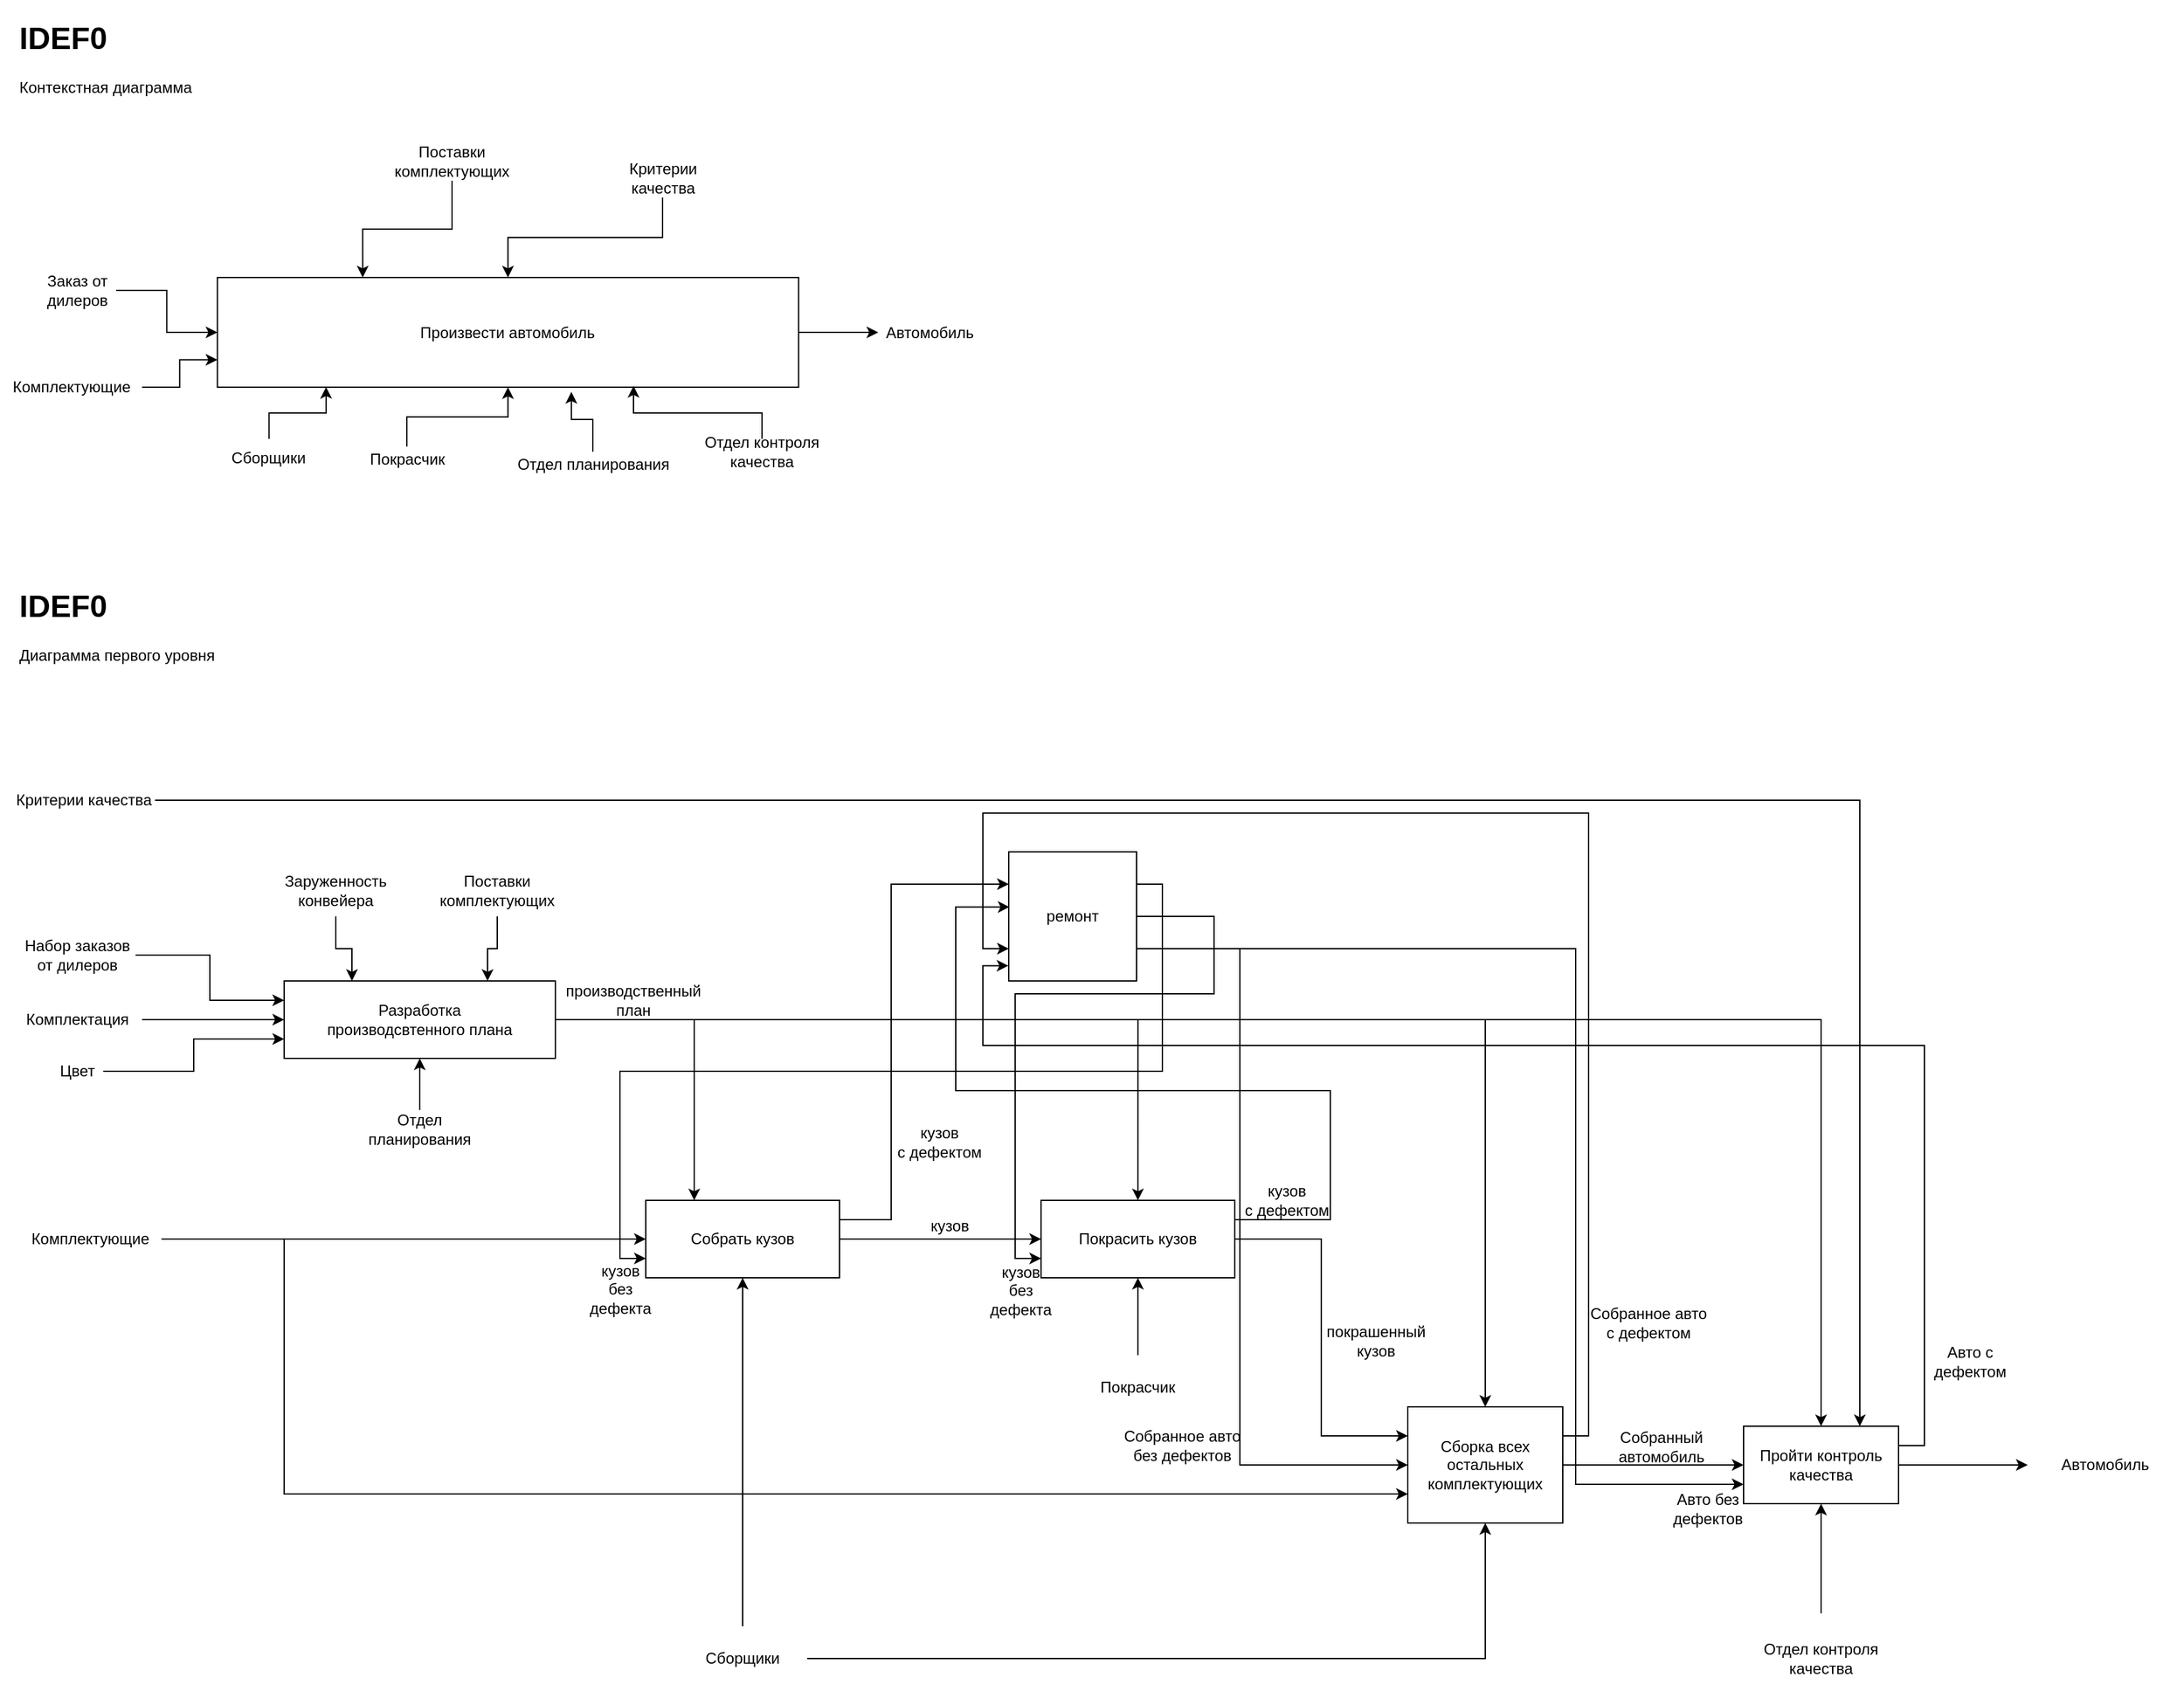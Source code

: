<mxfile version="12.8.8" type="github"><diagram id="VC0IekiEO7ucj2XYCSg_" name="Page-1"><mxGraphModel dx="1468" dy="844" grid="1" gridSize="10" guides="1" tooltips="1" connect="1" arrows="1" fold="1" page="1" pageScale="1" pageWidth="827" pageHeight="1169" math="0" shadow="0"><root><mxCell id="0"/><mxCell id="1" parent="0"/><mxCell id="wjq3-o9U-0rKwHpTt2qk-8" style="edgeStyle=orthogonalEdgeStyle;rounded=0;orthogonalLoop=1;jettySize=auto;html=1;entryX=0;entryY=0.5;entryDx=0;entryDy=0;" parent="1" source="wjq3-o9U-0rKwHpTt2qk-6" target="wjq3-o9U-0rKwHpTt2qk-7" edge="1"><mxGeometry relative="1" as="geometry"><mxPoint x="310" y="270" as="targetPoint"/></mxGeometry></mxCell><mxCell id="wjq3-o9U-0rKwHpTt2qk-6" value="Заказ от дилеров" style="text;html=1;strokeColor=none;fillColor=none;align=center;verticalAlign=middle;whiteSpace=wrap;rounded=0;" parent="1" vertex="1"><mxGeometry x="50" y="250" width="60" height="30" as="geometry"/></mxCell><mxCell id="wjq3-o9U-0rKwHpTt2qk-10" style="edgeStyle=orthogonalEdgeStyle;rounded=0;orthogonalLoop=1;jettySize=auto;html=1;" parent="1" source="wjq3-o9U-0rKwHpTt2qk-7" target="wjq3-o9U-0rKwHpTt2qk-9" edge="1"><mxGeometry relative="1" as="geometry"/></mxCell><mxCell id="wjq3-o9U-0rKwHpTt2qk-7" value="Произвести автомобиль" style="rounded=0;whiteSpace=wrap;html=1;" parent="1" vertex="1"><mxGeometry x="188.33" y="255" width="450" height="85" as="geometry"/></mxCell><mxCell id="wjq3-o9U-0rKwHpTt2qk-9" value="Автомобиль" style="text;html=1;strokeColor=none;fillColor=none;align=center;verticalAlign=middle;whiteSpace=wrap;rounded=0;" parent="1" vertex="1"><mxGeometry x="700" y="287.5" width="80" height="20" as="geometry"/></mxCell><mxCell id="SGDvvu0s5zJlcGL9rwgw-12" style="edgeStyle=orthogonalEdgeStyle;rounded=0;orthogonalLoop=1;jettySize=auto;html=1;entryX=0.25;entryY=0;entryDx=0;entryDy=0;" edge="1" parent="1" source="wjq3-o9U-0rKwHpTt2qk-16" target="wjq3-o9U-0rKwHpTt2qk-7"><mxGeometry relative="1" as="geometry"/></mxCell><mxCell id="wjq3-o9U-0rKwHpTt2qk-16" value="Поставки комплектующих" style="text;html=1;strokeColor=none;fillColor=none;align=center;verticalAlign=middle;whiteSpace=wrap;rounded=0;" parent="1" vertex="1"><mxGeometry x="310" y="150" width="120" height="30" as="geometry"/></mxCell><mxCell id="wjq3-o9U-0rKwHpTt2qk-33" style="edgeStyle=orthogonalEdgeStyle;rounded=0;orthogonalLoop=1;jettySize=auto;html=1;entryX=0.187;entryY=0.998;entryDx=0;entryDy=0;entryPerimeter=0;" parent="1" source="wjq3-o9U-0rKwHpTt2qk-19" target="wjq3-o9U-0rKwHpTt2qk-7" edge="1"><mxGeometry relative="1" as="geometry"/></mxCell><mxCell id="wjq3-o9U-0rKwHpTt2qk-19" value="Сборщики" style="text;html=1;strokeColor=none;fillColor=none;align=center;verticalAlign=middle;whiteSpace=wrap;rounded=0;" parent="1" vertex="1"><mxGeometry x="188.33" y="380" width="80" height="30" as="geometry"/></mxCell><mxCell id="wjq3-o9U-0rKwHpTt2qk-32" style="edgeStyle=orthogonalEdgeStyle;rounded=0;orthogonalLoop=1;jettySize=auto;html=1;entryX=0.716;entryY=0.988;entryDx=0;entryDy=0;entryPerimeter=0;" parent="1" source="wjq3-o9U-0rKwHpTt2qk-20" target="wjq3-o9U-0rKwHpTt2qk-7" edge="1"><mxGeometry relative="1" as="geometry"/></mxCell><mxCell id="wjq3-o9U-0rKwHpTt2qk-20" value="Отдел контроля качества" style="text;html=1;strokeColor=none;fillColor=none;align=center;verticalAlign=middle;whiteSpace=wrap;rounded=0;" parent="1" vertex="1"><mxGeometry x="550" y="380" width="120" height="20" as="geometry"/></mxCell><mxCell id="wjq3-o9U-0rKwHpTt2qk-37" value="&lt;h1&gt;IDEF0&lt;/h1&gt;&lt;div&gt;Контекстная диаграмма&lt;/div&gt;" style="text;html=1;strokeColor=none;fillColor=none;spacing=5;spacingTop=-20;whiteSpace=wrap;overflow=hidden;rounded=0;" parent="1" vertex="1"><mxGeometry x="30" y="50" width="190" height="120" as="geometry"/></mxCell><mxCell id="wjq3-o9U-0rKwHpTt2qk-38" value="&lt;h1&gt;IDEF0&lt;/h1&gt;&lt;div&gt;Диаграмма первого уровня&lt;/div&gt;" style="text;html=1;strokeColor=none;fillColor=none;spacing=5;spacingTop=-20;whiteSpace=wrap;overflow=hidden;rounded=0;" parent="1" vertex="1"><mxGeometry x="30" y="490" width="190" height="120" as="geometry"/></mxCell><mxCell id="wjq3-o9U-0rKwHpTt2qk-50" style="edgeStyle=orthogonalEdgeStyle;rounded=0;orthogonalLoop=1;jettySize=auto;html=1;entryX=0;entryY=0.25;entryDx=0;entryDy=0;" parent="1" source="wjq3-o9U-0rKwHpTt2qk-40" target="wjq3-o9U-0rKwHpTt2qk-46" edge="1"><mxGeometry relative="1" as="geometry"/></mxCell><mxCell id="wjq3-o9U-0rKwHpTt2qk-40" value="Набор заказов от дилеров" style="text;html=1;strokeColor=none;fillColor=none;align=center;verticalAlign=middle;whiteSpace=wrap;rounded=0;" parent="1" vertex="1"><mxGeometry x="35" y="760" width="90" height="40" as="geometry"/></mxCell><mxCell id="wjq3-o9U-0rKwHpTt2qk-54" style="edgeStyle=orthogonalEdgeStyle;rounded=0;orthogonalLoop=1;jettySize=auto;html=1;entryX=0;entryY=0.75;entryDx=0;entryDy=0;" parent="1" source="wjq3-o9U-0rKwHpTt2qk-42" target="wjq3-o9U-0rKwHpTt2qk-46" edge="1"><mxGeometry relative="1" as="geometry"/></mxCell><mxCell id="wjq3-o9U-0rKwHpTt2qk-42" value="Цвет" style="text;html=1;strokeColor=none;fillColor=none;align=center;verticalAlign=middle;whiteSpace=wrap;rounded=0;" parent="1" vertex="1"><mxGeometry x="60" y="860" width="40" height="20" as="geometry"/></mxCell><mxCell id="wjq3-o9U-0rKwHpTt2qk-53" style="edgeStyle=orthogonalEdgeStyle;rounded=0;orthogonalLoop=1;jettySize=auto;html=1;entryX=0;entryY=0.5;entryDx=0;entryDy=0;" parent="1" source="wjq3-o9U-0rKwHpTt2qk-45" target="wjq3-o9U-0rKwHpTt2qk-46" edge="1"><mxGeometry relative="1" as="geometry"/></mxCell><mxCell id="wjq3-o9U-0rKwHpTt2qk-45" value="Комплектация" style="text;html=1;strokeColor=none;fillColor=none;align=center;verticalAlign=middle;whiteSpace=wrap;rounded=0;" parent="1" vertex="1"><mxGeometry x="30" y="820" width="100" height="20" as="geometry"/></mxCell><mxCell id="wjq3-o9U-0rKwHpTt2qk-69" style="edgeStyle=orthogonalEdgeStyle;rounded=0;orthogonalLoop=1;jettySize=auto;html=1;entryX=0.25;entryY=0;entryDx=0;entryDy=0;" parent="1" source="wjq3-o9U-0rKwHpTt2qk-46" target="wjq3-o9U-0rKwHpTt2qk-66" edge="1"><mxGeometry relative="1" as="geometry"/></mxCell><mxCell id="wjq3-o9U-0rKwHpTt2qk-76" style="edgeStyle=orthogonalEdgeStyle;rounded=0;orthogonalLoop=1;jettySize=auto;html=1;entryX=0.5;entryY=0;entryDx=0;entryDy=0;" parent="1" source="wjq3-o9U-0rKwHpTt2qk-46" target="wjq3-o9U-0rKwHpTt2qk-67" edge="1"><mxGeometry relative="1" as="geometry"/></mxCell><mxCell id="wjq3-o9U-0rKwHpTt2qk-88" style="edgeStyle=orthogonalEdgeStyle;rounded=0;orthogonalLoop=1;jettySize=auto;html=1;entryX=0.5;entryY=0;entryDx=0;entryDy=0;" parent="1" source="wjq3-o9U-0rKwHpTt2qk-46" target="wjq3-o9U-0rKwHpTt2qk-79" edge="1"><mxGeometry relative="1" as="geometry"/></mxCell><mxCell id="wjq3-o9U-0rKwHpTt2qk-95" style="edgeStyle=orthogonalEdgeStyle;rounded=0;orthogonalLoop=1;jettySize=auto;html=1;entryX=0.5;entryY=0;entryDx=0;entryDy=0;" parent="1" source="wjq3-o9U-0rKwHpTt2qk-46" target="wjq3-o9U-0rKwHpTt2qk-89" edge="1"><mxGeometry relative="1" as="geometry"/></mxCell><mxCell id="wjq3-o9U-0rKwHpTt2qk-46" value="Разработка &lt;br&gt;производсвтенного плана" style="rounded=0;whiteSpace=wrap;html=1;" parent="1" vertex="1"><mxGeometry x="240" y="800" width="210" height="60" as="geometry"/></mxCell><mxCell id="wjq3-o9U-0rKwHpTt2qk-56" style="edgeStyle=orthogonalEdgeStyle;rounded=0;orthogonalLoop=1;jettySize=auto;html=1;entryX=0.5;entryY=1;entryDx=0;entryDy=0;" parent="1" source="wjq3-o9U-0rKwHpTt2qk-55" target="wjq3-o9U-0rKwHpTt2qk-46" edge="1"><mxGeometry relative="1" as="geometry"/></mxCell><mxCell id="wjq3-o9U-0rKwHpTt2qk-55" value="Отдел планирования" style="text;html=1;strokeColor=none;fillColor=none;align=center;verticalAlign=middle;whiteSpace=wrap;rounded=0;" parent="1" vertex="1"><mxGeometry x="300" y="900" width="90" height="30" as="geometry"/></mxCell><mxCell id="wjq3-o9U-0rKwHpTt2qk-61" style="edgeStyle=orthogonalEdgeStyle;rounded=0;orthogonalLoop=1;jettySize=auto;html=1;entryX=0.25;entryY=0;entryDx=0;entryDy=0;" parent="1" source="wjq3-o9U-0rKwHpTt2qk-57" target="wjq3-o9U-0rKwHpTt2qk-46" edge="1"><mxGeometry relative="1" as="geometry"/></mxCell><mxCell id="wjq3-o9U-0rKwHpTt2qk-57" value="Заруженность конвейера" style="text;html=1;strokeColor=none;fillColor=none;align=center;verticalAlign=middle;whiteSpace=wrap;rounded=0;" parent="1" vertex="1"><mxGeometry x="240" y="710" width="80" height="40" as="geometry"/></mxCell><mxCell id="wjq3-o9U-0rKwHpTt2qk-65" style="edgeStyle=orthogonalEdgeStyle;rounded=0;orthogonalLoop=1;jettySize=auto;html=1;entryX=0.75;entryY=0;entryDx=0;entryDy=0;" parent="1" source="wjq3-o9U-0rKwHpTt2qk-62" target="wjq3-o9U-0rKwHpTt2qk-46" edge="1"><mxGeometry relative="1" as="geometry"/></mxCell><mxCell id="wjq3-o9U-0rKwHpTt2qk-62" value="Поставки комплектующих" style="text;html=1;strokeColor=none;fillColor=none;align=center;verticalAlign=middle;whiteSpace=wrap;rounded=0;" parent="1" vertex="1"><mxGeometry x="360" y="710" width="90" height="40" as="geometry"/></mxCell><mxCell id="wjq3-o9U-0rKwHpTt2qk-68" style="edgeStyle=orthogonalEdgeStyle;rounded=0;orthogonalLoop=1;jettySize=auto;html=1;entryX=0;entryY=0.5;entryDx=0;entryDy=0;" parent="1" source="wjq3-o9U-0rKwHpTt2qk-66" target="wjq3-o9U-0rKwHpTt2qk-67" edge="1"><mxGeometry relative="1" as="geometry"/></mxCell><mxCell id="wjq3-o9U-0rKwHpTt2qk-71" style="edgeStyle=orthogonalEdgeStyle;rounded=0;orthogonalLoop=1;jettySize=auto;html=1;entryX=0;entryY=0.5;entryDx=0;entryDy=0;" parent="1" source="wjq3-o9U-0rKwHpTt2qk-70" target="wjq3-o9U-0rKwHpTt2qk-66" edge="1"><mxGeometry relative="1" as="geometry"/></mxCell><mxCell id="wjq3-o9U-0rKwHpTt2qk-84" style="edgeStyle=orthogonalEdgeStyle;rounded=0;orthogonalLoop=1;jettySize=auto;html=1;entryX=0;entryY=0.75;entryDx=0;entryDy=0;" parent="1" source="wjq3-o9U-0rKwHpTt2qk-70" target="wjq3-o9U-0rKwHpTt2qk-79" edge="1"><mxGeometry relative="1" as="geometry"><Array as="points"><mxPoint x="240" y="1000"/><mxPoint x="240" y="1198"/></Array></mxGeometry></mxCell><mxCell id="wjq3-o9U-0rKwHpTt2qk-70" value="Комплектующие" style="text;html=1;strokeColor=none;fillColor=none;align=center;verticalAlign=middle;whiteSpace=wrap;rounded=0;" parent="1" vertex="1"><mxGeometry x="35" y="985" width="110" height="30" as="geometry"/></mxCell><mxCell id="wjq3-o9U-0rKwHpTt2qk-90" style="edgeStyle=orthogonalEdgeStyle;rounded=0;orthogonalLoop=1;jettySize=auto;html=1;entryX=0;entryY=0.5;entryDx=0;entryDy=0;" parent="1" source="wjq3-o9U-0rKwHpTt2qk-79" target="wjq3-o9U-0rKwHpTt2qk-89" edge="1"><mxGeometry relative="1" as="geometry"/></mxCell><mxCell id="SGDvvu0s5zJlcGL9rwgw-37" style="edgeStyle=orthogonalEdgeStyle;rounded=0;orthogonalLoop=1;jettySize=auto;html=1;exitX=1;exitY=0.25;exitDx=0;exitDy=0;entryX=0;entryY=0.75;entryDx=0;entryDy=0;" edge="1" parent="1" source="wjq3-o9U-0rKwHpTt2qk-79" target="SGDvvu0s5zJlcGL9rwgw-26"><mxGeometry relative="1" as="geometry"><Array as="points"><mxPoint x="1250" y="1153"/><mxPoint x="1250" y="670"/><mxPoint x="781" y="670"/><mxPoint x="781" y="775"/></Array></mxGeometry></mxCell><mxCell id="wjq3-o9U-0rKwHpTt2qk-79" value="Сборка всех остальных комплектующих" style="rounded=0;whiteSpace=wrap;html=1;" parent="1" vertex="1"><mxGeometry x="1110" y="1130" width="120" height="90" as="geometry"/></mxCell><mxCell id="wjq3-o9U-0rKwHpTt2qk-80" style="edgeStyle=orthogonalEdgeStyle;rounded=0;orthogonalLoop=1;jettySize=auto;html=1;entryX=0;entryY=0.25;entryDx=0;entryDy=0;" parent="1" source="wjq3-o9U-0rKwHpTt2qk-67" target="wjq3-o9U-0rKwHpTt2qk-79" edge="1"><mxGeometry relative="1" as="geometry"/></mxCell><mxCell id="SGDvvu0s5zJlcGL9rwgw-27" style="edgeStyle=orthogonalEdgeStyle;rounded=0;orthogonalLoop=1;jettySize=auto;html=1;exitX=1;exitY=0.25;exitDx=0;exitDy=0;entryX=0;entryY=0.25;entryDx=0;entryDy=0;" edge="1" parent="1" source="wjq3-o9U-0rKwHpTt2qk-66" target="SGDvvu0s5zJlcGL9rwgw-26"><mxGeometry relative="1" as="geometry"><Array as="points"><mxPoint x="710" y="985"/><mxPoint x="710" y="725"/></Array></mxGeometry></mxCell><mxCell id="wjq3-o9U-0rKwHpTt2qk-66" value="Собрать кузов" style="rounded=0;whiteSpace=wrap;html=1;" parent="1" vertex="1"><mxGeometry x="520" y="970" width="150" height="60" as="geometry"/></mxCell><mxCell id="wjq3-o9U-0rKwHpTt2qk-98" style="edgeStyle=orthogonalEdgeStyle;rounded=0;orthogonalLoop=1;jettySize=auto;html=1;entryX=0.5;entryY=1;entryDx=0;entryDy=0;" parent="1" source="wjq3-o9U-0rKwHpTt2qk-72" target="wjq3-o9U-0rKwHpTt2qk-79" edge="1"><mxGeometry relative="1" as="geometry"/></mxCell><mxCell id="wjq3-o9U-0rKwHpTt2qk-72" value="Сборщики" style="text;html=1;strokeColor=none;fillColor=none;align=center;verticalAlign=middle;whiteSpace=wrap;rounded=0;" parent="1" vertex="1"><mxGeometry x="545" y="1300" width="100" height="50" as="geometry"/></mxCell><mxCell id="wjq3-o9U-0rKwHpTt2qk-73" style="edgeStyle=orthogonalEdgeStyle;rounded=0;orthogonalLoop=1;jettySize=auto;html=1;entryX=0.5;entryY=1;entryDx=0;entryDy=0;" parent="1" source="wjq3-o9U-0rKwHpTt2qk-72" target="wjq3-o9U-0rKwHpTt2qk-66" edge="1"><mxGeometry relative="1" as="geometry"/></mxCell><mxCell id="SGDvvu0s5zJlcGL9rwgw-33" style="edgeStyle=orthogonalEdgeStyle;rounded=0;orthogonalLoop=1;jettySize=auto;html=1;exitX=1;exitY=0.25;exitDx=0;exitDy=0;entryX=0.006;entryY=0.427;entryDx=0;entryDy=0;entryPerimeter=0;" edge="1" parent="1" source="wjq3-o9U-0rKwHpTt2qk-67" target="SGDvvu0s5zJlcGL9rwgw-26"><mxGeometry relative="1" as="geometry"><Array as="points"><mxPoint x="1050" y="985"/><mxPoint x="1050" y="885"/><mxPoint x="760" y="885"/><mxPoint x="760" y="743"/></Array></mxGeometry></mxCell><mxCell id="wjq3-o9U-0rKwHpTt2qk-67" value="Покрасить кузов" style="rounded=0;whiteSpace=wrap;html=1;" parent="1" vertex="1"><mxGeometry x="826.06" y="970" width="150" height="60" as="geometry"/></mxCell><mxCell id="wjq3-o9U-0rKwHpTt2qk-74" value="Покрасчик" style="text;html=1;strokeColor=none;fillColor=none;align=center;verticalAlign=middle;whiteSpace=wrap;rounded=0;" parent="1" vertex="1"><mxGeometry x="851.06" y="1090" width="100" height="50" as="geometry"/></mxCell><mxCell id="wjq3-o9U-0rKwHpTt2qk-75" style="edgeStyle=orthogonalEdgeStyle;rounded=0;orthogonalLoop=1;jettySize=auto;html=1;entryX=0.5;entryY=1;entryDx=0;entryDy=0;" parent="1" source="wjq3-o9U-0rKwHpTt2qk-74" target="wjq3-o9U-0rKwHpTt2qk-67" edge="1"><mxGeometry relative="1" as="geometry"/></mxCell><mxCell id="wjq3-o9U-0rKwHpTt2qk-94" style="edgeStyle=orthogonalEdgeStyle;rounded=0;orthogonalLoop=1;jettySize=auto;html=1;" parent="1" source="wjq3-o9U-0rKwHpTt2qk-89" target="wjq3-o9U-0rKwHpTt2qk-93" edge="1"><mxGeometry relative="1" as="geometry"/></mxCell><mxCell id="SGDvvu0s5zJlcGL9rwgw-41" style="edgeStyle=orthogonalEdgeStyle;rounded=0;orthogonalLoop=1;jettySize=auto;html=1;exitX=1;exitY=0.25;exitDx=0;exitDy=0;entryX=-0.003;entryY=0.882;entryDx=0;entryDy=0;entryPerimeter=0;" edge="1" parent="1" source="wjq3-o9U-0rKwHpTt2qk-89" target="SGDvvu0s5zJlcGL9rwgw-26"><mxGeometry relative="1" as="geometry"><Array as="points"><mxPoint x="1510" y="1160"/><mxPoint x="1510" y="850"/><mxPoint x="781" y="850"/><mxPoint x="781" y="788"/></Array></mxGeometry></mxCell><mxCell id="wjq3-o9U-0rKwHpTt2qk-89" value="Пройти контроль качества" style="rounded=0;whiteSpace=wrap;html=1;" parent="1" vertex="1"><mxGeometry x="1370" y="1145" width="120" height="60" as="geometry"/></mxCell><mxCell id="wjq3-o9U-0rKwHpTt2qk-92" style="edgeStyle=orthogonalEdgeStyle;rounded=0;orthogonalLoop=1;jettySize=auto;html=1;entryX=0.5;entryY=1;entryDx=0;entryDy=0;" parent="1" source="wjq3-o9U-0rKwHpTt2qk-91" target="wjq3-o9U-0rKwHpTt2qk-89" edge="1"><mxGeometry relative="1" as="geometry"/></mxCell><mxCell id="wjq3-o9U-0rKwHpTt2qk-91" value="Отдел контроля качества" style="text;html=1;strokeColor=none;fillColor=none;align=center;verticalAlign=middle;whiteSpace=wrap;rounded=0;" parent="1" vertex="1"><mxGeometry x="1380" y="1290" width="100" height="70" as="geometry"/></mxCell><mxCell id="wjq3-o9U-0rKwHpTt2qk-93" value="Автомобиль" style="text;html=1;strokeColor=none;fillColor=none;align=center;verticalAlign=middle;whiteSpace=wrap;rounded=0;" parent="1" vertex="1"><mxGeometry x="1590" y="1150" width="120" height="50" as="geometry"/></mxCell><mxCell id="wjq3-o9U-0rKwHpTt2qk-97" style="edgeStyle=orthogonalEdgeStyle;rounded=0;orthogonalLoop=1;jettySize=auto;html=1;entryX=0.75;entryY=0;entryDx=0;entryDy=0;" parent="1" source="wjq3-o9U-0rKwHpTt2qk-96" target="wjq3-o9U-0rKwHpTt2qk-89" edge="1"><mxGeometry relative="1" as="geometry"/></mxCell><mxCell id="wjq3-o9U-0rKwHpTt2qk-96" value="Критерии качества" style="text;html=1;strokeColor=none;fillColor=none;align=center;verticalAlign=middle;whiteSpace=wrap;rounded=0;" parent="1" vertex="1"><mxGeometry x="30" y="630" width="110" height="60" as="geometry"/></mxCell><mxCell id="SGDvvu0s5zJlcGL9rwgw-4" style="edgeStyle=orthogonalEdgeStyle;rounded=0;orthogonalLoop=1;jettySize=auto;html=1;" edge="1" parent="1" source="SGDvvu0s5zJlcGL9rwgw-3" target="wjq3-o9U-0rKwHpTt2qk-7"><mxGeometry relative="1" as="geometry"/></mxCell><mxCell id="SGDvvu0s5zJlcGL9rwgw-3" value="Покрасчик" style="text;html=1;align=center;verticalAlign=middle;resizable=0;points=[];autosize=1;" vertex="1" parent="1"><mxGeometry x="300" y="386" width="70" height="20" as="geometry"/></mxCell><mxCell id="SGDvvu0s5zJlcGL9rwgw-6" style="edgeStyle=orthogonalEdgeStyle;rounded=0;orthogonalLoop=1;jettySize=auto;html=1;entryX=0;entryY=0.75;entryDx=0;entryDy=0;" edge="1" parent="1" source="SGDvvu0s5zJlcGL9rwgw-5" target="wjq3-o9U-0rKwHpTt2qk-7"><mxGeometry relative="1" as="geometry"/></mxCell><mxCell id="SGDvvu0s5zJlcGL9rwgw-5" value="Комплектующие" style="text;html=1;align=center;verticalAlign=middle;resizable=0;points=[];autosize=1;" vertex="1" parent="1"><mxGeometry x="20" y="330" width="110" height="20" as="geometry"/></mxCell><mxCell id="SGDvvu0s5zJlcGL9rwgw-8" style="edgeStyle=orthogonalEdgeStyle;rounded=0;orthogonalLoop=1;jettySize=auto;html=1;entryX=0.609;entryY=1.043;entryDx=0;entryDy=0;entryPerimeter=0;" edge="1" parent="1" source="SGDvvu0s5zJlcGL9rwgw-7" target="wjq3-o9U-0rKwHpTt2qk-7"><mxGeometry relative="1" as="geometry"/></mxCell><mxCell id="SGDvvu0s5zJlcGL9rwgw-7" value="Отдел планирования" style="text;html=1;align=center;verticalAlign=middle;resizable=0;points=[];autosize=1;" vertex="1" parent="1"><mxGeometry x="414" y="390" width="130" height="20" as="geometry"/></mxCell><mxCell id="SGDvvu0s5zJlcGL9rwgw-16" value="производственный&lt;br&gt;план" style="text;html=1;align=center;verticalAlign=middle;resizable=0;points=[];autosize=1;" vertex="1" parent="1"><mxGeometry x="450" y="800" width="120" height="30" as="geometry"/></mxCell><mxCell id="SGDvvu0s5zJlcGL9rwgw-19" value="кузов" style="text;html=1;align=center;verticalAlign=middle;resizable=0;points=[];autosize=1;" vertex="1" parent="1"><mxGeometry x="730" y="980" width="50" height="20" as="geometry"/></mxCell><mxCell id="SGDvvu0s5zJlcGL9rwgw-20" value="покрашенный&lt;br&gt;кузов" style="text;html=1;align=center;verticalAlign=middle;resizable=0;points=[];autosize=1;" vertex="1" parent="1"><mxGeometry x="1040" y="1064" width="90" height="30" as="geometry"/></mxCell><mxCell id="SGDvvu0s5zJlcGL9rwgw-21" value="Собранный&lt;br&gt;автомобиль" style="text;html=1;align=center;verticalAlign=middle;resizable=0;points=[];autosize=1;" vertex="1" parent="1"><mxGeometry x="1266" y="1146" width="80" height="30" as="geometry"/></mxCell><mxCell id="SGDvvu0s5zJlcGL9rwgw-31" style="edgeStyle=orthogonalEdgeStyle;rounded=0;orthogonalLoop=1;jettySize=auto;html=1;exitX=1;exitY=0.25;exitDx=0;exitDy=0;entryX=0;entryY=0.75;entryDx=0;entryDy=0;" edge="1" parent="1" source="SGDvvu0s5zJlcGL9rwgw-26" target="wjq3-o9U-0rKwHpTt2qk-66"><mxGeometry relative="1" as="geometry"><Array as="points"><mxPoint x="920" y="725"/><mxPoint x="920" y="870"/><mxPoint x="500" y="870"/><mxPoint x="500" y="1015"/></Array></mxGeometry></mxCell><mxCell id="SGDvvu0s5zJlcGL9rwgw-35" style="edgeStyle=orthogonalEdgeStyle;rounded=0;orthogonalLoop=1;jettySize=auto;html=1;exitX=1;exitY=0.5;exitDx=0;exitDy=0;entryX=0;entryY=0.75;entryDx=0;entryDy=0;" edge="1" parent="1" source="SGDvvu0s5zJlcGL9rwgw-26" target="wjq3-o9U-0rKwHpTt2qk-67"><mxGeometry relative="1" as="geometry"><Array as="points"><mxPoint x="960" y="750"/><mxPoint x="960" y="810"/><mxPoint x="806" y="810"/><mxPoint x="806" y="1015"/></Array></mxGeometry></mxCell><mxCell id="SGDvvu0s5zJlcGL9rwgw-39" style="edgeStyle=orthogonalEdgeStyle;rounded=0;orthogonalLoop=1;jettySize=auto;html=1;exitX=1;exitY=0.75;exitDx=0;exitDy=0;entryX=0;entryY=0.5;entryDx=0;entryDy=0;" edge="1" parent="1" source="SGDvvu0s5zJlcGL9rwgw-26" target="wjq3-o9U-0rKwHpTt2qk-79"><mxGeometry relative="1" as="geometry"><Array as="points"><mxPoint x="980" y="775"/><mxPoint x="980" y="1175"/></Array></mxGeometry></mxCell><mxCell id="SGDvvu0s5zJlcGL9rwgw-44" style="edgeStyle=orthogonalEdgeStyle;rounded=0;orthogonalLoop=1;jettySize=auto;html=1;exitX=1;exitY=0.75;exitDx=0;exitDy=0;entryX=0;entryY=0.75;entryDx=0;entryDy=0;" edge="1" parent="1" source="SGDvvu0s5zJlcGL9rwgw-26" target="wjq3-o9U-0rKwHpTt2qk-89"><mxGeometry relative="1" as="geometry"><Array as="points"><mxPoint x="1240" y="775"/><mxPoint x="1240" y="1190"/></Array></mxGeometry></mxCell><mxCell id="SGDvvu0s5zJlcGL9rwgw-26" value="ремонт" style="rounded=0;whiteSpace=wrap;html=1;" vertex="1" parent="1"><mxGeometry x="801.06" y="700" width="98.94" height="100" as="geometry"/></mxCell><mxCell id="SGDvvu0s5zJlcGL9rwgw-28" value="кузов&lt;br&gt;с дефектом" style="text;html=1;align=center;verticalAlign=middle;resizable=0;points=[];autosize=1;" vertex="1" parent="1"><mxGeometry x="707" y="910" width="80" height="30" as="geometry"/></mxCell><mxCell id="SGDvvu0s5zJlcGL9rwgw-32" value="кузов&lt;br&gt;без&lt;br&gt;дефекта" style="text;html=1;align=center;verticalAlign=middle;resizable=0;points=[];autosize=1;" vertex="1" parent="1"><mxGeometry x="470" y="1014" width="60" height="50" as="geometry"/></mxCell><mxCell id="SGDvvu0s5zJlcGL9rwgw-34" value="кузов&lt;br&gt;с дефектом" style="text;html=1;align=center;verticalAlign=middle;resizable=0;points=[];autosize=1;" vertex="1" parent="1"><mxGeometry x="976.06" y="955" width="80" height="30" as="geometry"/></mxCell><mxCell id="SGDvvu0s5zJlcGL9rwgw-36" value="кузов&lt;br&gt;без&lt;br&gt;дефекта" style="text;html=1;align=center;verticalAlign=middle;resizable=0;points=[];autosize=1;" vertex="1" parent="1"><mxGeometry x="780" y="1015" width="60" height="50" as="geometry"/></mxCell><mxCell id="SGDvvu0s5zJlcGL9rwgw-38" value="Собранное авто&lt;br&gt;с дефектом" style="text;html=1;align=center;verticalAlign=middle;resizable=0;points=[];autosize=1;" vertex="1" parent="1"><mxGeometry x="1241" y="1050" width="110" height="30" as="geometry"/></mxCell><mxCell id="SGDvvu0s5zJlcGL9rwgw-40" value="Собранное авто&lt;br&gt;без дефектов" style="text;html=1;align=center;verticalAlign=middle;resizable=0;points=[];autosize=1;" vertex="1" parent="1"><mxGeometry x="880" y="1145" width="110" height="30" as="geometry"/></mxCell><mxCell id="SGDvvu0s5zJlcGL9rwgw-42" value="Авто с&lt;br&gt;дефектом" style="text;html=1;align=center;verticalAlign=middle;resizable=0;points=[];autosize=1;" vertex="1" parent="1"><mxGeometry x="1510" y="1080" width="70" height="30" as="geometry"/></mxCell><mxCell id="SGDvvu0s5zJlcGL9rwgw-45" value="Авто без&lt;br&gt;дефектов" style="text;html=1;align=center;verticalAlign=middle;resizable=0;points=[];autosize=1;" vertex="1" parent="1"><mxGeometry x="1307" y="1194" width="70" height="30" as="geometry"/></mxCell><mxCell id="SGDvvu0s5zJlcGL9rwgw-47" style="edgeStyle=orthogonalEdgeStyle;rounded=0;orthogonalLoop=1;jettySize=auto;html=1;" edge="1" parent="1" source="SGDvvu0s5zJlcGL9rwgw-46" target="wjq3-o9U-0rKwHpTt2qk-7"><mxGeometry relative="1" as="geometry"/></mxCell><mxCell id="SGDvvu0s5zJlcGL9rwgw-46" value="Критерии&lt;br&gt;качества" style="text;html=1;align=center;verticalAlign=middle;resizable=0;points=[];autosize=1;" vertex="1" parent="1"><mxGeometry x="498" y="163" width="70" height="30" as="geometry"/></mxCell></root></mxGraphModel></diagram></mxfile>